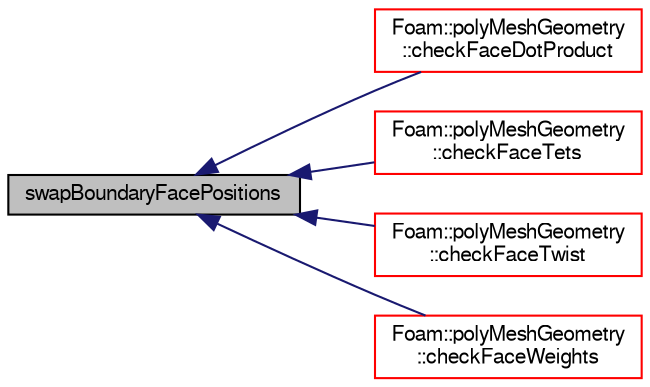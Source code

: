 digraph "swapBoundaryFacePositions"
{
  bgcolor="transparent";
  edge [fontname="FreeSans",fontsize="10",labelfontname="FreeSans",labelfontsize="10"];
  node [fontname="FreeSans",fontsize="10",shape=record];
  rankdir="LR";
  Node1 [label="swapBoundaryFacePositions",height=0.2,width=0.4,color="black", fillcolor="grey75", style="filled" fontcolor="black"];
  Node1 -> Node2 [dir="back",color="midnightblue",fontsize="10",style="solid",fontname="FreeSans"];
  Node2 [label="Foam::polyMeshGeometry\l::checkFaceDotProduct",height=0.2,width=0.4,color="red",URL="$a01865.html#a5014e575335db939bc66eb2fe32ac48f",tooltip="See primitiveMesh. "];
  Node1 -> Node3 [dir="back",color="midnightblue",fontsize="10",style="solid",fontname="FreeSans"];
  Node3 [label="Foam::polyMeshGeometry\l::checkFaceTets",height=0.2,width=0.4,color="red",URL="$a01865.html#ac78de3d27453106d3cf818bda3fd90f4",tooltip="See primitiveMesh. "];
  Node1 -> Node4 [dir="back",color="midnightblue",fontsize="10",style="solid",fontname="FreeSans"];
  Node4 [label="Foam::polyMeshGeometry\l::checkFaceTwist",height=0.2,width=0.4,color="red",URL="$a01865.html#a1d15f5f7fdae54e4c34b03a0462cd535",tooltip="Triangle (from face-centre decomposition) normal v.s. "];
  Node1 -> Node5 [dir="back",color="midnightblue",fontsize="10",style="solid",fontname="FreeSans"];
  Node5 [label="Foam::polyMeshGeometry\l::checkFaceWeights",height=0.2,width=0.4,color="red",URL="$a01865.html#a6dbbfaac834107f888c95c13272d8d8a",tooltip="Interpolation weights (0.5 for regular mesh) "];
}
